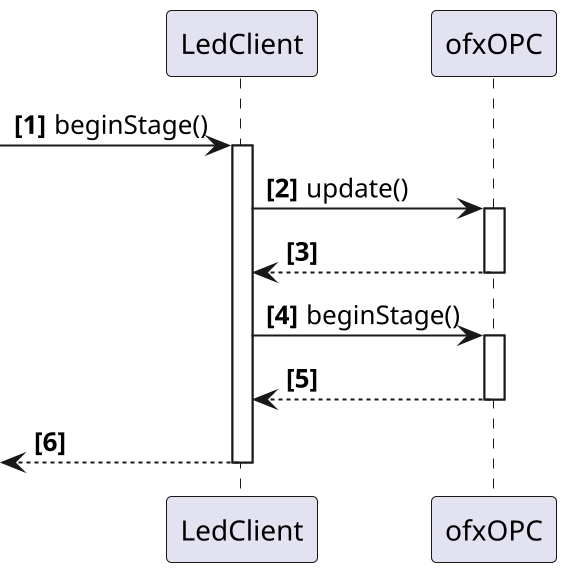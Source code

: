 @startuml Led Client
scale 2
autonumber "<b>[0]"

participant LedClient
participant ofxOPC

[-> LedClient : beginStage()
activate LedClient
LedClient -> ofxOPC : update()
activate ofxOPC
LedClient <-- ofxOPC
deactivate ofxOPC
LedClient -> ofxOPC : beginStage()
activate ofxOPC
LedClient <-- ofxOPC
deactivate ofxOPC
[<-- LedClient
deactivate LedClient


@enduml